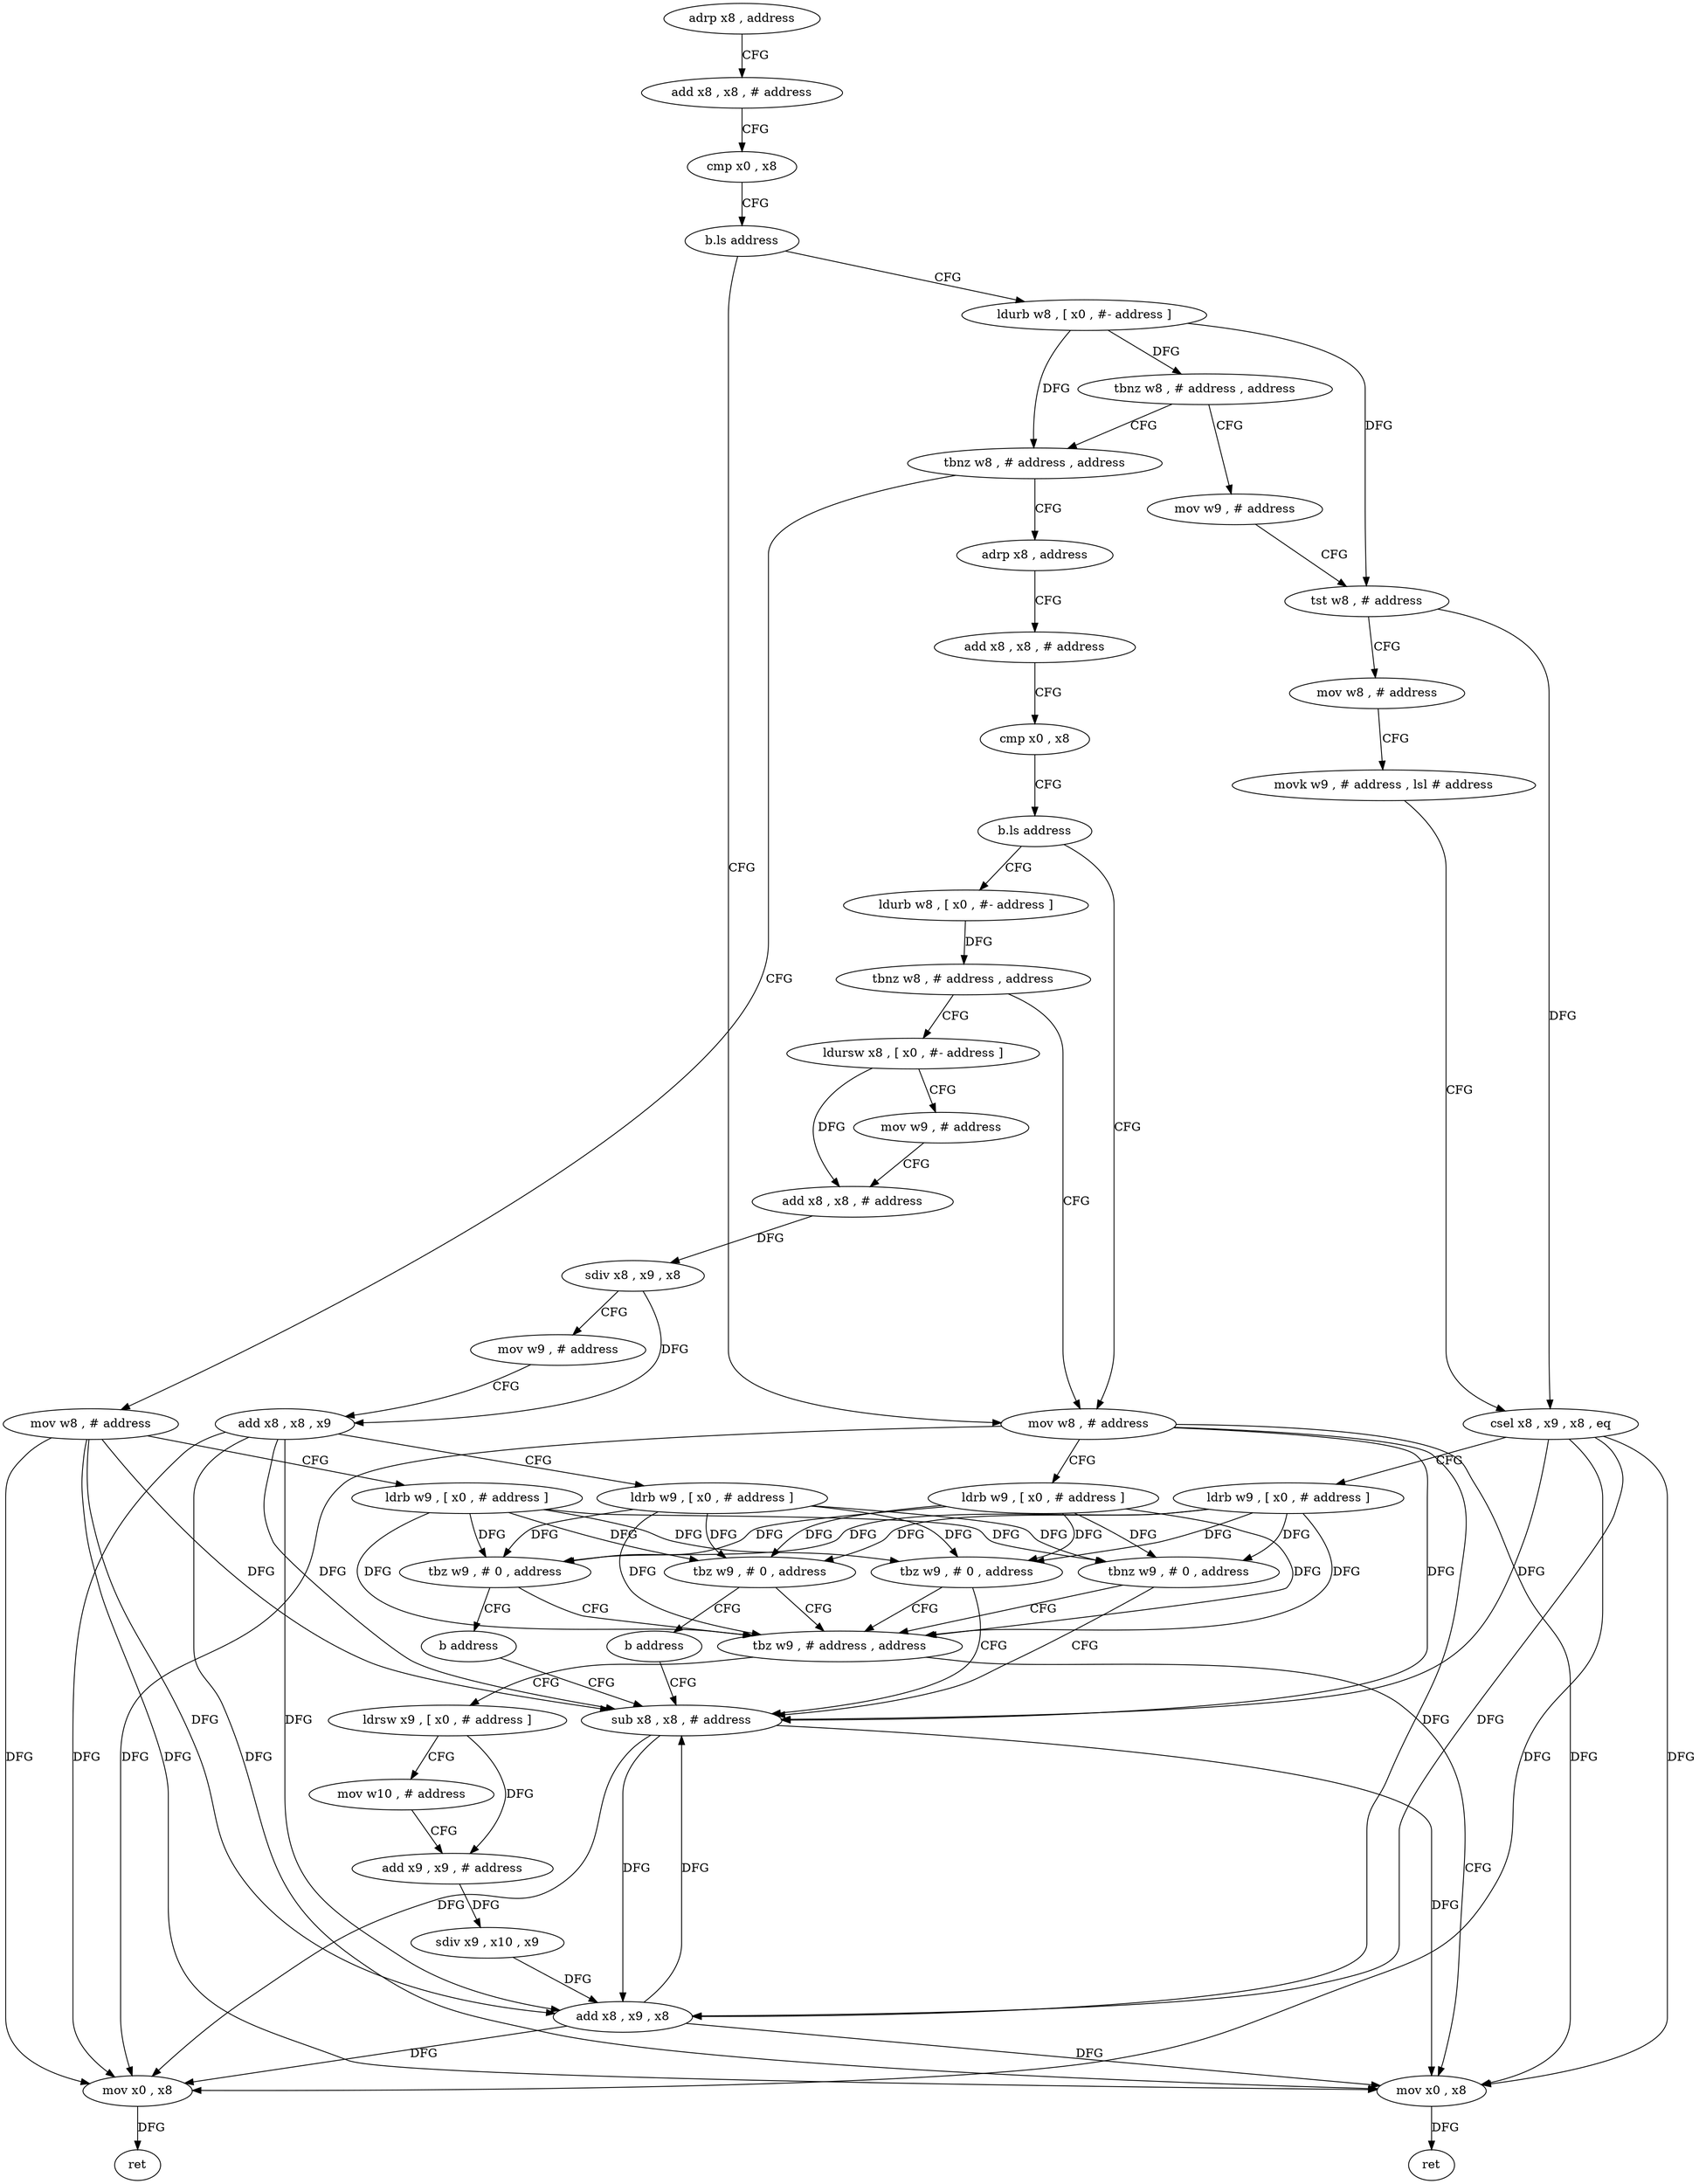 digraph "func" {
"4205580" [label = "adrp x8 , address" ]
"4205584" [label = "add x8 , x8 , # address" ]
"4205588" [label = "cmp x0 , x8" ]
"4205592" [label = "b.ls address" ]
"4205632" [label = "mov w8 , # address" ]
"4205596" [label = "ldurb w8 , [ x0 , #- address ]" ]
"4205636" [label = "ldrb w9 , [ x0 , # address ]" ]
"4205640" [label = "tbnz w9 , # 0 , address" ]
"4205704" [label = "sub x8 , x8 , # address" ]
"4205644" [label = "tbz w9 , # address , address" ]
"4205600" [label = "tbnz w8 , # address , address" ]
"4205676" [label = "mov w9 , # address" ]
"4205604" [label = "tbnz w8 , # address , address" ]
"4205708" [label = "mov x0 , x8" ]
"4205712" [label = "ret" ]
"4205668" [label = "mov x0 , x8" ]
"4205648" [label = "ldrsw x9 , [ x0 , # address ]" ]
"4205680" [label = "tst w8 , # address" ]
"4205684" [label = "mov w8 , # address" ]
"4205688" [label = "movk w9 , # address , lsl # address" ]
"4205692" [label = "csel x8 , x9 , x8 , eq" ]
"4205696" [label = "ldrb w9 , [ x0 , # address ]" ]
"4205700" [label = "tbz w9 , # 0 , address" ]
"4205716" [label = "mov w8 , # address" ]
"4205608" [label = "adrp x8 , address" ]
"4205672" [label = "ret" ]
"4205652" [label = "mov w10 , # address" ]
"4205656" [label = "add x9 , x9 , # address" ]
"4205660" [label = "sdiv x9 , x10 , x9" ]
"4205664" [label = "add x8 , x9 , x8" ]
"4205720" [label = "ldrb w9 , [ x0 , # address ]" ]
"4205724" [label = "tbz w9 , # 0 , address" ]
"4205728" [label = "b address" ]
"4205612" [label = "add x8 , x8 , # address" ]
"4205616" [label = "cmp x0 , x8" ]
"4205620" [label = "b.ls address" ]
"4205624" [label = "ldurb w8 , [ x0 , #- address ]" ]
"4205628" [label = "tbnz w8 , # address , address" ]
"4205732" [label = "ldursw x8 , [ x0 , #- address ]" ]
"4205736" [label = "mov w9 , # address" ]
"4205740" [label = "add x8 , x8 , # address" ]
"4205744" [label = "sdiv x8 , x9 , x8" ]
"4205748" [label = "mov w9 , # address" ]
"4205752" [label = "add x8 , x8 , x9" ]
"4205756" [label = "ldrb w9 , [ x0 , # address ]" ]
"4205760" [label = "tbz w9 , # 0 , address" ]
"4205764" [label = "b address" ]
"4205580" -> "4205584" [ label = "CFG" ]
"4205584" -> "4205588" [ label = "CFG" ]
"4205588" -> "4205592" [ label = "CFG" ]
"4205592" -> "4205632" [ label = "CFG" ]
"4205592" -> "4205596" [ label = "CFG" ]
"4205632" -> "4205636" [ label = "CFG" ]
"4205632" -> "4205704" [ label = "DFG" ]
"4205632" -> "4205708" [ label = "DFG" ]
"4205632" -> "4205668" [ label = "DFG" ]
"4205632" -> "4205664" [ label = "DFG" ]
"4205596" -> "4205600" [ label = "DFG" ]
"4205596" -> "4205680" [ label = "DFG" ]
"4205596" -> "4205604" [ label = "DFG" ]
"4205636" -> "4205640" [ label = "DFG" ]
"4205636" -> "4205644" [ label = "DFG" ]
"4205636" -> "4205724" [ label = "DFG" ]
"4205636" -> "4205700" [ label = "DFG" ]
"4205636" -> "4205760" [ label = "DFG" ]
"4205640" -> "4205704" [ label = "CFG" ]
"4205640" -> "4205644" [ label = "CFG" ]
"4205704" -> "4205708" [ label = "DFG" ]
"4205704" -> "4205668" [ label = "DFG" ]
"4205704" -> "4205664" [ label = "DFG" ]
"4205644" -> "4205668" [ label = "CFG" ]
"4205644" -> "4205648" [ label = "CFG" ]
"4205600" -> "4205676" [ label = "CFG" ]
"4205600" -> "4205604" [ label = "CFG" ]
"4205676" -> "4205680" [ label = "CFG" ]
"4205604" -> "4205716" [ label = "CFG" ]
"4205604" -> "4205608" [ label = "CFG" ]
"4205708" -> "4205712" [ label = "DFG" ]
"4205668" -> "4205672" [ label = "DFG" ]
"4205648" -> "4205652" [ label = "CFG" ]
"4205648" -> "4205656" [ label = "DFG" ]
"4205680" -> "4205684" [ label = "CFG" ]
"4205680" -> "4205692" [ label = "DFG" ]
"4205684" -> "4205688" [ label = "CFG" ]
"4205688" -> "4205692" [ label = "CFG" ]
"4205692" -> "4205696" [ label = "CFG" ]
"4205692" -> "4205704" [ label = "DFG" ]
"4205692" -> "4205708" [ label = "DFG" ]
"4205692" -> "4205668" [ label = "DFG" ]
"4205692" -> "4205664" [ label = "DFG" ]
"4205696" -> "4205700" [ label = "DFG" ]
"4205696" -> "4205640" [ label = "DFG" ]
"4205696" -> "4205644" [ label = "DFG" ]
"4205696" -> "4205724" [ label = "DFG" ]
"4205696" -> "4205760" [ label = "DFG" ]
"4205700" -> "4205644" [ label = "CFG" ]
"4205700" -> "4205704" [ label = "CFG" ]
"4205716" -> "4205720" [ label = "CFG" ]
"4205716" -> "4205704" [ label = "DFG" ]
"4205716" -> "4205708" [ label = "DFG" ]
"4205716" -> "4205668" [ label = "DFG" ]
"4205716" -> "4205664" [ label = "DFG" ]
"4205608" -> "4205612" [ label = "CFG" ]
"4205652" -> "4205656" [ label = "CFG" ]
"4205656" -> "4205660" [ label = "DFG" ]
"4205660" -> "4205664" [ label = "DFG" ]
"4205664" -> "4205668" [ label = "DFG" ]
"4205664" -> "4205704" [ label = "DFG" ]
"4205664" -> "4205708" [ label = "DFG" ]
"4205720" -> "4205724" [ label = "DFG" ]
"4205720" -> "4205640" [ label = "DFG" ]
"4205720" -> "4205644" [ label = "DFG" ]
"4205720" -> "4205700" [ label = "DFG" ]
"4205720" -> "4205760" [ label = "DFG" ]
"4205724" -> "4205644" [ label = "CFG" ]
"4205724" -> "4205728" [ label = "CFG" ]
"4205728" -> "4205704" [ label = "CFG" ]
"4205612" -> "4205616" [ label = "CFG" ]
"4205616" -> "4205620" [ label = "CFG" ]
"4205620" -> "4205632" [ label = "CFG" ]
"4205620" -> "4205624" [ label = "CFG" ]
"4205624" -> "4205628" [ label = "DFG" ]
"4205628" -> "4205732" [ label = "CFG" ]
"4205628" -> "4205632" [ label = "CFG" ]
"4205732" -> "4205736" [ label = "CFG" ]
"4205732" -> "4205740" [ label = "DFG" ]
"4205736" -> "4205740" [ label = "CFG" ]
"4205740" -> "4205744" [ label = "DFG" ]
"4205744" -> "4205748" [ label = "CFG" ]
"4205744" -> "4205752" [ label = "DFG" ]
"4205748" -> "4205752" [ label = "CFG" ]
"4205752" -> "4205756" [ label = "CFG" ]
"4205752" -> "4205704" [ label = "DFG" ]
"4205752" -> "4205708" [ label = "DFG" ]
"4205752" -> "4205668" [ label = "DFG" ]
"4205752" -> "4205664" [ label = "DFG" ]
"4205756" -> "4205760" [ label = "DFG" ]
"4205756" -> "4205640" [ label = "DFG" ]
"4205756" -> "4205644" [ label = "DFG" ]
"4205756" -> "4205724" [ label = "DFG" ]
"4205756" -> "4205700" [ label = "DFG" ]
"4205760" -> "4205644" [ label = "CFG" ]
"4205760" -> "4205764" [ label = "CFG" ]
"4205764" -> "4205704" [ label = "CFG" ]
}
